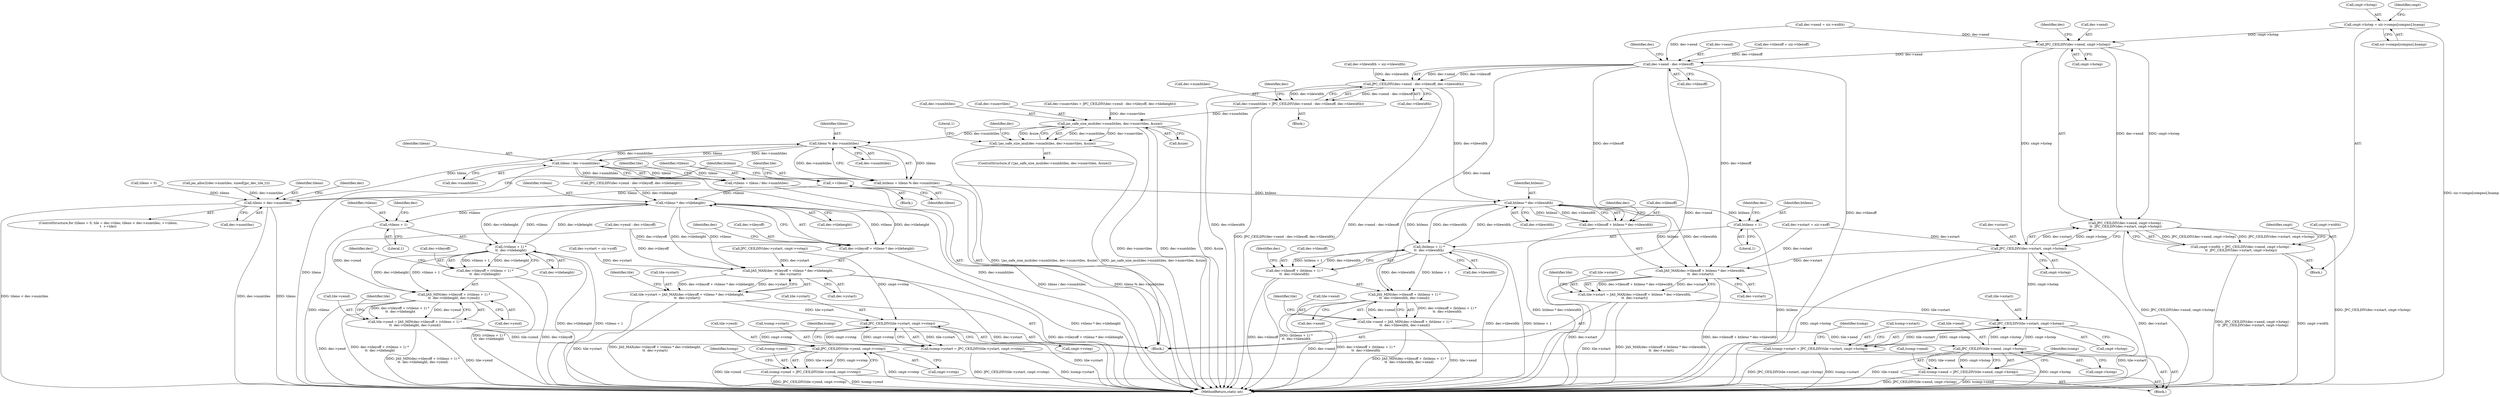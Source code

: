 digraph "0_jasper_d91198abd00fc435a397fe6bad906a4c1748e9cf@array" {
"1000258" [label="(Call,cmpt->hstep = siz->comps[compno].hsamp)"];
"1000285" [label="(Call,JPC_CEILDIV(dec->xend, cmpt->hstep))"];
"1000284" [label="(Call,JPC_CEILDIV(dec->xend, cmpt->hstep) -\n\t\t  JPC_CEILDIV(dec->xstart, cmpt->hstep))"];
"1000280" [label="(Call,cmpt->width = JPC_CEILDIV(dec->xend, cmpt->hstep) -\n\t\t  JPC_CEILDIV(dec->xstart, cmpt->hstep))"];
"1000292" [label="(Call,JPC_CEILDIV(dec->xstart, cmpt->hstep))"];
"1000463" [label="(Call,JAS_MAX(dec->tilexoff + htileno * dec->tilewidth,\n\t\t  dec->xstart))"];
"1000459" [label="(Call,tile->xstart = JAS_MAX(dec->tilexoff + htileno * dec->tilewidth,\n\t\t  dec->xstart))"];
"1000631" [label="(Call,JPC_CEILDIV(tile->xstart, cmpt->hstep))"];
"1000627" [label="(Call,tcomp->xstart = JPC_CEILDIV(tile->xstart, cmpt->hstep))"];
"1000653" [label="(Call,JPC_CEILDIV(tile->xend, cmpt->hstep))"];
"1000649" [label="(Call,tcomp->xend = JPC_CEILDIV(tile->xend, cmpt->hstep))"];
"1000338" [label="(Call,dec->xend - dec->tilexoff)"];
"1000337" [label="(Call,JPC_CEILDIV(dec->xend - dec->tilexoff, dec->tilewidth))"];
"1000333" [label="(Call,dec->numhtiles = JPC_CEILDIV(dec->xend - dec->tilexoff, dec->tilewidth))"];
"1000365" [label="(Call,jas_safe_size_mul(dec->numhtiles, dec->numvtiles, &size))"];
"1000364" [label="(Call,!jas_safe_size_mul(dec->numhtiles, dec->numvtiles, &size))"];
"1000437" [label="(Call,tileno % dec->numhtiles)"];
"1000435" [label="(Call,htileno = tileno % dec->numhtiles)"];
"1000468" [label="(Call,htileno * dec->tilewidth)"];
"1000464" [label="(Call,dec->tilexoff + htileno * dec->tilewidth)"];
"1000502" [label="(Call,(htileno + 1) *\n\t\t  dec->tilewidth)"];
"1000497" [label="(Call,JAS_MIN(dec->tilexoff + (htileno + 1) *\n\t\t  dec->tilewidth, dec->xend))"];
"1000493" [label="(Call,tile->xend = JAS_MIN(dec->tilexoff + (htileno + 1) *\n\t\t  dec->tilewidth, dec->xend))"];
"1000498" [label="(Call,dec->tilexoff + (htileno + 1) *\n\t\t  dec->tilewidth)"];
"1000503" [label="(Call,htileno + 1)"];
"1000444" [label="(Call,tileno / dec->numhtiles)"];
"1000430" [label="(Call,++tileno)"];
"1000424" [label="(Call,tileno < dec->numtiles)"];
"1000442" [label="(Call,vtileno = tileno / dec->numhtiles)"];
"1000485" [label="(Call,vtileno * dec->tileheight)"];
"1000480" [label="(Call,JAS_MAX(dec->tileyoff + vtileno * dec->tileheight,\n\t\t  dec->ystart))"];
"1000476" [label="(Call,tile->ystart = JAS_MAX(dec->tileyoff + vtileno * dec->tileheight,\n\t\t  dec->ystart))"];
"1000642" [label="(Call,JPC_CEILDIV(tile->ystart, cmpt->vstep))"];
"1000638" [label="(Call,tcomp->ystart = JPC_CEILDIV(tile->ystart, cmpt->vstep))"];
"1000664" [label="(Call,JPC_CEILDIV(tile->yend, cmpt->vstep))"];
"1000660" [label="(Call,tcomp->yend = JPC_CEILDIV(tile->yend, cmpt->vstep))"];
"1000481" [label="(Call,dec->tileyoff + vtileno * dec->tileheight)"];
"1000521" [label="(Call,(vtileno + 1) *\n\t\t  dec->tileheight)"];
"1000516" [label="(Call,JAS_MIN(dec->tileyoff + (vtileno + 1) *\n\t\t  dec->tileheight, dec->yend))"];
"1000512" [label="(Call,tile->yend = JAS_MIN(dec->tileyoff + (vtileno + 1) *\n\t\t  dec->tileheight, dec->yend))"];
"1000517" [label="(Call,dec->tileyoff + (vtileno + 1) *\n\t\t  dec->tileheight)"];
"1000522" [label="(Call,vtileno + 1)"];
"1000678" [label="(Identifier,dec)"];
"1000611" [label="(Block,)"];
"1000150" [label="(Call,dec->tilewidth = siz->tilewidth)"];
"1000478" [label="(Identifier,tile)"];
"1000673" [label="(Identifier,tcomp)"];
"1000482" [label="(Call,dec->tileyoff)"];
"1000639" [label="(Call,tcomp->ystart)"];
"1000280" [label="(Call,cmpt->width = JPC_CEILDIV(dec->xend, cmpt->hstep) -\n\t\t  JPC_CEILDIV(dec->xstart, cmpt->hstep))"];
"1000498" [label="(Call,dec->tilexoff + (htileno + 1) *\n\t\t  dec->tilewidth)"];
"1000490" [label="(Call,dec->ystart)"];
"1000435" [label="(Call,htileno = tileno % dec->numhtiles)"];
"1000654" [label="(Call,tile->xend)"];
"1000437" [label="(Call,tileno % dec->numhtiles)"];
"1000292" [label="(Call,JPC_CEILDIV(dec->xstart, cmpt->hstep))"];
"1000473" [label="(Call,dec->xstart)"];
"1000377" [label="(Literal,1)"];
"1000529" [label="(Identifier,dec)"];
"1000281" [label="(Call,cmpt->width)"];
"1000514" [label="(Identifier,tile)"];
"1000345" [label="(Call,dec->tilewidth)"];
"1000439" [label="(Call,dec->numhtiles)"];
"1000504" [label="(Identifier,htileno)"];
"1000366" [label="(Call,dec->numhtiles)"];
"1000426" [label="(Call,dec->numtiles)"];
"1000469" [label="(Identifier,htileno)"];
"1000369" [label="(Call,dec->numvtiles)"];
"1000487" [label="(Call,dec->tileheight)"];
"1000485" [label="(Call,vtileno * dec->tileheight)"];
"1000463" [label="(Call,JAS_MAX(dec->tilexoff + htileno * dec->tilewidth,\n\t\t  dec->xstart))"];
"1000512" [label="(Call,tile->yend = JAS_MIN(dec->tileyoff + (vtileno + 1) *\n\t\t  dec->tileheight, dec->yend))"];
"1000438" [label="(Identifier,tileno)"];
"1000436" [label="(Identifier,htileno)"];
"1000380" [label="(Identifier,dec)"];
"1000495" [label="(Identifier,tile)"];
"1000434" [label="(Block,)"];
"1000493" [label="(Call,tile->xend = JAS_MIN(dec->tilexoff + (htileno + 1) *\n\t\t  dec->tilewidth, dec->xend))"];
"1000657" [label="(Call,cmpt->hstep)"];
"1000293" [label="(Call,dec->xstart)"];
"1000522" [label="(Call,vtileno + 1)"];
"1000497" [label="(Call,JAS_MIN(dec->tilexoff + (htileno + 1) *\n\t\t  dec->tilewidth, dec->xend))"];
"1000627" [label="(Call,tcomp->xstart = JPC_CEILDIV(tile->xstart, cmpt->hstep))"];
"1000518" [label="(Call,dec->tileyoff)"];
"1000430" [label="(Call,++tileno)"];
"1000104" [label="(Block,)"];
"1000528" [label="(Call,dec->yend)"];
"1000649" [label="(Call,tcomp->xend = JPC_CEILDIV(tile->xend, cmpt->hstep))"];
"1000294" [label="(Identifier,dec)"];
"1000635" [label="(Call,cmpt->hstep)"];
"1000286" [label="(Call,dec->xend)"];
"1000499" [label="(Call,dec->tilexoff)"];
"1000339" [label="(Call,dec->xend)"];
"1000660" [label="(Call,tcomp->yend = JPC_CEILDIV(tile->yend, cmpt->vstep))"];
"1000464" [label="(Call,dec->tilexoff + htileno * dec->tilewidth)"];
"1000468" [label="(Call,htileno * dec->tilewidth)"];
"1000364" [label="(Call,!jas_safe_size_mul(dec->numhtiles, dec->numvtiles, &size))"];
"1000363" [label="(ControlStructure,if (!jas_safe_size_mul(dec->numhtiles, dec->numvtiles, &size)))"];
"1000510" [label="(Identifier,dec)"];
"1000523" [label="(Identifier,vtileno)"];
"1000350" [label="(Identifier,dec)"];
"1000164" [label="(Call,dec->tilexoff = siz->tilexoff)"];
"1000503" [label="(Call,htileno + 1)"];
"1000346" [label="(Identifier,dec)"];
"1000284" [label="(Call,JPC_CEILDIV(dec->xend, cmpt->hstep) -\n\t\t  JPC_CEILDIV(dec->xstart, cmpt->hstep))"];
"1000259" [label="(Call,cmpt->hstep)"];
"1000526" [label="(Identifier,dec)"];
"1000643" [label="(Call,tile->ystart)"];
"1000235" [label="(Block,)"];
"1000333" [label="(Call,dec->numhtiles = JPC_CEILDIV(dec->xend - dec->tilexoff, dec->tilewidth))"];
"1000342" [label="(Call,dec->tilexoff)"];
"1000474" [label="(Identifier,dec)"];
"1000662" [label="(Identifier,tcomp)"];
"1000451" [label="(Identifier,tile)"];
"1000646" [label="(Call,cmpt->vstep)"];
"1000507" [label="(Identifier,dec)"];
"1000470" [label="(Call,dec->tilewidth)"];
"1000129" [label="(Call,dec->ystart = siz->yoff)"];
"1000494" [label="(Call,tile->xend)"];
"1000352" [label="(Call,JPC_CEILDIV(dec->yend - dec->tileyoff, dec->tileheight))"];
"1000651" [label="(Identifier,tcomp)"];
"1000311" [label="(Call,JPC_CEILDIV(dec->ystart, cmpt->vstep))"];
"1000424" [label="(Call,tileno < dec->numtiles)"];
"1000688" [label="(MethodReturn,static int)"];
"1000481" [label="(Call,dec->tileyoff + vtileno * dec->tileheight)"];
"1000122" [label="(Call,dec->xstart = siz->xoff)"];
"1000628" [label="(Call,tcomp->xstart)"];
"1000642" [label="(Call,JPC_CEILDIV(tile->ystart, cmpt->vstep))"];
"1000136" [label="(Call,dec->xend = siz->width)"];
"1000668" [label="(Call,cmpt->vstep)"];
"1000296" [label="(Call,cmpt->hstep)"];
"1000480" [label="(Call,JAS_MAX(dec->tileyoff + vtileno * dec->tileheight,\n\t\t  dec->ystart))"];
"1000445" [label="(Identifier,tileno)"];
"1000338" [label="(Call,dec->xend - dec->tilexoff)"];
"1000348" [label="(Call,dec->numvtiles = JPC_CEILDIV(dec->yend - dec->tileyoff, dec->tileheight))"];
"1000661" [label="(Call,tcomp->yend)"];
"1000443" [label="(Identifier,vtileno)"];
"1000650" [label="(Call,tcomp->xend)"];
"1000477" [label="(Call,tile->ystart)"];
"1000429" [label="(Block,)"];
"1000431" [label="(Identifier,tileno)"];
"1000638" [label="(Call,tcomp->ystart = JPC_CEILDIV(tile->ystart, cmpt->vstep))"];
"1000446" [label="(Call,dec->numhtiles)"];
"1000513" [label="(Call,tile->yend)"];
"1000665" [label="(Call,tile->yend)"];
"1000509" [label="(Call,dec->xend)"];
"1000460" [label="(Call,tile->xstart)"];
"1000524" [label="(Literal,1)"];
"1000476" [label="(Call,tile->ystart = JAS_MAX(dec->tileyoff + vtileno * dec->tileheight,\n\t\t  dec->ystart))"];
"1000653" [label="(Call,JPC_CEILDIV(tile->xend, cmpt->hstep))"];
"1000486" [label="(Identifier,vtileno)"];
"1000459" [label="(Call,tile->xstart = JAS_MAX(dec->tilexoff + htileno * dec->tilewidth,\n\t\t  dec->xstart))"];
"1000491" [label="(Identifier,dec)"];
"1000433" [label="(Identifier,tile)"];
"1000365" [label="(Call,jas_safe_size_mul(dec->numhtiles, dec->numvtiles, &size))"];
"1000425" [label="(Identifier,tileno)"];
"1000271" [label="(Identifier,cmpt)"];
"1000416" [label="(Call,tileno = 0)"];
"1000465" [label="(Call,dec->tilexoff)"];
"1000664" [label="(Call,JPC_CEILDIV(tile->yend, cmpt->vstep))"];
"1000517" [label="(Call,dec->tileyoff + (vtileno + 1) *\n\t\t  dec->tileheight)"];
"1000506" [label="(Call,dec->tilewidth)"];
"1000334" [label="(Call,dec->numhtiles)"];
"1000444" [label="(Call,tileno / dec->numhtiles)"];
"1000525" [label="(Call,dec->tileheight)"];
"1000516" [label="(Call,JAS_MIN(dec->tileyoff + (vtileno + 1) *\n\t\t  dec->tileheight, dec->yend))"];
"1000502" [label="(Call,(htileno + 1) *\n\t\t  dec->tilewidth)"];
"1000262" [label="(Call,siz->comps[compno].hsamp)"];
"1000258" [label="(Call,cmpt->hstep = siz->comps[compno].hsamp)"];
"1000289" [label="(Call,cmpt->hstep)"];
"1000372" [label="(Call,&size)"];
"1000632" [label="(Call,tile->xstart)"];
"1000404" [label="(Call,jas_alloc2(dec->numtiles, sizeof(jpc_dec_tile_t)))"];
"1000533" [label="(Identifier,tile)"];
"1000631" [label="(Call,JPC_CEILDIV(tile->xstart, cmpt->hstep))"];
"1000301" [label="(Identifier,cmpt)"];
"1000337" [label="(Call,JPC_CEILDIV(dec->xend - dec->tilexoff, dec->tilewidth))"];
"1000442" [label="(Call,vtileno = tileno / dec->numhtiles)"];
"1000285" [label="(Call,JPC_CEILDIV(dec->xend, cmpt->hstep))"];
"1000414" [label="(ControlStructure,for (tileno = 0, tile = dec->tiles; tileno < dec->numtiles; ++tileno,\n\t  ++tile))"];
"1000505" [label="(Literal,1)"];
"1000353" [label="(Call,dec->yend - dec->tileyoff)"];
"1000640" [label="(Identifier,tcomp)"];
"1000521" [label="(Call,(vtileno + 1) *\n\t\t  dec->tileheight)"];
"1000258" -> "1000235"  [label="AST: "];
"1000258" -> "1000262"  [label="CFG: "];
"1000259" -> "1000258"  [label="AST: "];
"1000262" -> "1000258"  [label="AST: "];
"1000271" -> "1000258"  [label="CFG: "];
"1000258" -> "1000688"  [label="DDG: siz->comps[compno].hsamp"];
"1000258" -> "1000285"  [label="DDG: cmpt->hstep"];
"1000285" -> "1000284"  [label="AST: "];
"1000285" -> "1000289"  [label="CFG: "];
"1000286" -> "1000285"  [label="AST: "];
"1000289" -> "1000285"  [label="AST: "];
"1000294" -> "1000285"  [label="CFG: "];
"1000285" -> "1000284"  [label="DDG: dec->xend"];
"1000285" -> "1000284"  [label="DDG: cmpt->hstep"];
"1000136" -> "1000285"  [label="DDG: dec->xend"];
"1000285" -> "1000292"  [label="DDG: cmpt->hstep"];
"1000285" -> "1000338"  [label="DDG: dec->xend"];
"1000284" -> "1000280"  [label="AST: "];
"1000284" -> "1000292"  [label="CFG: "];
"1000292" -> "1000284"  [label="AST: "];
"1000280" -> "1000284"  [label="CFG: "];
"1000284" -> "1000688"  [label="DDG: JPC_CEILDIV(dec->xstart, cmpt->hstep)"];
"1000284" -> "1000688"  [label="DDG: JPC_CEILDIV(dec->xend, cmpt->hstep)"];
"1000284" -> "1000280"  [label="DDG: JPC_CEILDIV(dec->xend, cmpt->hstep)"];
"1000284" -> "1000280"  [label="DDG: JPC_CEILDIV(dec->xstart, cmpt->hstep)"];
"1000292" -> "1000284"  [label="DDG: dec->xstart"];
"1000292" -> "1000284"  [label="DDG: cmpt->hstep"];
"1000280" -> "1000235"  [label="AST: "];
"1000281" -> "1000280"  [label="AST: "];
"1000301" -> "1000280"  [label="CFG: "];
"1000280" -> "1000688"  [label="DDG: JPC_CEILDIV(dec->xend, cmpt->hstep) -\n\t\t  JPC_CEILDIV(dec->xstart, cmpt->hstep)"];
"1000280" -> "1000688"  [label="DDG: cmpt->width"];
"1000292" -> "1000296"  [label="CFG: "];
"1000293" -> "1000292"  [label="AST: "];
"1000296" -> "1000292"  [label="AST: "];
"1000292" -> "1000688"  [label="DDG: dec->xstart"];
"1000292" -> "1000688"  [label="DDG: cmpt->hstep"];
"1000122" -> "1000292"  [label="DDG: dec->xstart"];
"1000292" -> "1000463"  [label="DDG: dec->xstart"];
"1000292" -> "1000631"  [label="DDG: cmpt->hstep"];
"1000463" -> "1000459"  [label="AST: "];
"1000463" -> "1000473"  [label="CFG: "];
"1000464" -> "1000463"  [label="AST: "];
"1000473" -> "1000463"  [label="AST: "];
"1000459" -> "1000463"  [label="CFG: "];
"1000463" -> "1000688"  [label="DDG: dec->tilexoff + htileno * dec->tilewidth"];
"1000463" -> "1000688"  [label="DDG: dec->xstart"];
"1000463" -> "1000459"  [label="DDG: dec->tilexoff + htileno * dec->tilewidth"];
"1000463" -> "1000459"  [label="DDG: dec->xstart"];
"1000338" -> "1000463"  [label="DDG: dec->tilexoff"];
"1000468" -> "1000463"  [label="DDG: htileno"];
"1000468" -> "1000463"  [label="DDG: dec->tilewidth"];
"1000122" -> "1000463"  [label="DDG: dec->xstart"];
"1000459" -> "1000434"  [label="AST: "];
"1000460" -> "1000459"  [label="AST: "];
"1000478" -> "1000459"  [label="CFG: "];
"1000459" -> "1000688"  [label="DDG: tile->xstart"];
"1000459" -> "1000688"  [label="DDG: JAS_MAX(dec->tilexoff + htileno * dec->tilewidth,\n\t\t  dec->xstart)"];
"1000459" -> "1000631"  [label="DDG: tile->xstart"];
"1000631" -> "1000627"  [label="AST: "];
"1000631" -> "1000635"  [label="CFG: "];
"1000632" -> "1000631"  [label="AST: "];
"1000635" -> "1000631"  [label="AST: "];
"1000627" -> "1000631"  [label="CFG: "];
"1000631" -> "1000688"  [label="DDG: tile->xstart"];
"1000631" -> "1000627"  [label="DDG: tile->xstart"];
"1000631" -> "1000627"  [label="DDG: cmpt->hstep"];
"1000653" -> "1000631"  [label="DDG: cmpt->hstep"];
"1000631" -> "1000653"  [label="DDG: cmpt->hstep"];
"1000627" -> "1000611"  [label="AST: "];
"1000628" -> "1000627"  [label="AST: "];
"1000640" -> "1000627"  [label="CFG: "];
"1000627" -> "1000688"  [label="DDG: JPC_CEILDIV(tile->xstart, cmpt->hstep)"];
"1000627" -> "1000688"  [label="DDG: tcomp->xstart"];
"1000653" -> "1000649"  [label="AST: "];
"1000653" -> "1000657"  [label="CFG: "];
"1000654" -> "1000653"  [label="AST: "];
"1000657" -> "1000653"  [label="AST: "];
"1000649" -> "1000653"  [label="CFG: "];
"1000653" -> "1000688"  [label="DDG: cmpt->hstep"];
"1000653" -> "1000688"  [label="DDG: tile->xend"];
"1000653" -> "1000649"  [label="DDG: tile->xend"];
"1000653" -> "1000649"  [label="DDG: cmpt->hstep"];
"1000493" -> "1000653"  [label="DDG: tile->xend"];
"1000649" -> "1000611"  [label="AST: "];
"1000650" -> "1000649"  [label="AST: "];
"1000662" -> "1000649"  [label="CFG: "];
"1000649" -> "1000688"  [label="DDG: tcomp->xend"];
"1000649" -> "1000688"  [label="DDG: JPC_CEILDIV(tile->xend, cmpt->hstep)"];
"1000338" -> "1000337"  [label="AST: "];
"1000338" -> "1000342"  [label="CFG: "];
"1000339" -> "1000338"  [label="AST: "];
"1000342" -> "1000338"  [label="AST: "];
"1000346" -> "1000338"  [label="CFG: "];
"1000338" -> "1000688"  [label="DDG: dec->xend"];
"1000338" -> "1000688"  [label="DDG: dec->tilexoff"];
"1000338" -> "1000337"  [label="DDG: dec->xend"];
"1000338" -> "1000337"  [label="DDG: dec->tilexoff"];
"1000136" -> "1000338"  [label="DDG: dec->xend"];
"1000164" -> "1000338"  [label="DDG: dec->tilexoff"];
"1000338" -> "1000464"  [label="DDG: dec->tilexoff"];
"1000338" -> "1000497"  [label="DDG: dec->xend"];
"1000337" -> "1000333"  [label="AST: "];
"1000337" -> "1000345"  [label="CFG: "];
"1000345" -> "1000337"  [label="AST: "];
"1000333" -> "1000337"  [label="CFG: "];
"1000337" -> "1000688"  [label="DDG: dec->xend - dec->tilexoff"];
"1000337" -> "1000688"  [label="DDG: dec->tilewidth"];
"1000337" -> "1000333"  [label="DDG: dec->xend - dec->tilexoff"];
"1000337" -> "1000333"  [label="DDG: dec->tilewidth"];
"1000150" -> "1000337"  [label="DDG: dec->tilewidth"];
"1000337" -> "1000468"  [label="DDG: dec->tilewidth"];
"1000333" -> "1000104"  [label="AST: "];
"1000334" -> "1000333"  [label="AST: "];
"1000350" -> "1000333"  [label="CFG: "];
"1000333" -> "1000688"  [label="DDG: JPC_CEILDIV(dec->xend - dec->tilexoff, dec->tilewidth)"];
"1000333" -> "1000365"  [label="DDG: dec->numhtiles"];
"1000365" -> "1000364"  [label="AST: "];
"1000365" -> "1000372"  [label="CFG: "];
"1000366" -> "1000365"  [label="AST: "];
"1000369" -> "1000365"  [label="AST: "];
"1000372" -> "1000365"  [label="AST: "];
"1000364" -> "1000365"  [label="CFG: "];
"1000365" -> "1000688"  [label="DDG: dec->numvtiles"];
"1000365" -> "1000688"  [label="DDG: dec->numhtiles"];
"1000365" -> "1000688"  [label="DDG: &size"];
"1000365" -> "1000364"  [label="DDG: dec->numhtiles"];
"1000365" -> "1000364"  [label="DDG: dec->numvtiles"];
"1000365" -> "1000364"  [label="DDG: &size"];
"1000348" -> "1000365"  [label="DDG: dec->numvtiles"];
"1000365" -> "1000437"  [label="DDG: dec->numhtiles"];
"1000364" -> "1000363"  [label="AST: "];
"1000377" -> "1000364"  [label="CFG: "];
"1000380" -> "1000364"  [label="CFG: "];
"1000364" -> "1000688"  [label="DDG: jas_safe_size_mul(dec->numhtiles, dec->numvtiles, &size)"];
"1000364" -> "1000688"  [label="DDG: !jas_safe_size_mul(dec->numhtiles, dec->numvtiles, &size)"];
"1000437" -> "1000435"  [label="AST: "];
"1000437" -> "1000439"  [label="CFG: "];
"1000438" -> "1000437"  [label="AST: "];
"1000439" -> "1000437"  [label="AST: "];
"1000435" -> "1000437"  [label="CFG: "];
"1000437" -> "1000435"  [label="DDG: tileno"];
"1000437" -> "1000435"  [label="DDG: dec->numhtiles"];
"1000424" -> "1000437"  [label="DDG: tileno"];
"1000444" -> "1000437"  [label="DDG: dec->numhtiles"];
"1000437" -> "1000444"  [label="DDG: tileno"];
"1000437" -> "1000444"  [label="DDG: dec->numhtiles"];
"1000435" -> "1000434"  [label="AST: "];
"1000436" -> "1000435"  [label="AST: "];
"1000443" -> "1000435"  [label="CFG: "];
"1000435" -> "1000688"  [label="DDG: tileno % dec->numhtiles"];
"1000435" -> "1000468"  [label="DDG: htileno"];
"1000468" -> "1000464"  [label="AST: "];
"1000468" -> "1000470"  [label="CFG: "];
"1000469" -> "1000468"  [label="AST: "];
"1000470" -> "1000468"  [label="AST: "];
"1000464" -> "1000468"  [label="CFG: "];
"1000468" -> "1000464"  [label="DDG: htileno"];
"1000468" -> "1000464"  [label="DDG: dec->tilewidth"];
"1000502" -> "1000468"  [label="DDG: dec->tilewidth"];
"1000468" -> "1000502"  [label="DDG: htileno"];
"1000468" -> "1000502"  [label="DDG: dec->tilewidth"];
"1000468" -> "1000503"  [label="DDG: htileno"];
"1000465" -> "1000464"  [label="AST: "];
"1000474" -> "1000464"  [label="CFG: "];
"1000464" -> "1000688"  [label="DDG: htileno * dec->tilewidth"];
"1000502" -> "1000498"  [label="AST: "];
"1000502" -> "1000506"  [label="CFG: "];
"1000503" -> "1000502"  [label="AST: "];
"1000506" -> "1000502"  [label="AST: "];
"1000498" -> "1000502"  [label="CFG: "];
"1000502" -> "1000688"  [label="DDG: dec->tilewidth"];
"1000502" -> "1000688"  [label="DDG: htileno + 1"];
"1000502" -> "1000497"  [label="DDG: htileno + 1"];
"1000502" -> "1000497"  [label="DDG: dec->tilewidth"];
"1000502" -> "1000498"  [label="DDG: htileno + 1"];
"1000502" -> "1000498"  [label="DDG: dec->tilewidth"];
"1000497" -> "1000493"  [label="AST: "];
"1000497" -> "1000509"  [label="CFG: "];
"1000498" -> "1000497"  [label="AST: "];
"1000509" -> "1000497"  [label="AST: "];
"1000493" -> "1000497"  [label="CFG: "];
"1000497" -> "1000688"  [label="DDG: dec->xend"];
"1000497" -> "1000688"  [label="DDG: dec->tilexoff + (htileno + 1) *\n\t\t  dec->tilewidth"];
"1000497" -> "1000493"  [label="DDG: dec->tilexoff + (htileno + 1) *\n\t\t  dec->tilewidth"];
"1000497" -> "1000493"  [label="DDG: dec->xend"];
"1000493" -> "1000434"  [label="AST: "];
"1000494" -> "1000493"  [label="AST: "];
"1000514" -> "1000493"  [label="CFG: "];
"1000493" -> "1000688"  [label="DDG: tile->xend"];
"1000493" -> "1000688"  [label="DDG: JAS_MIN(dec->tilexoff + (htileno + 1) *\n\t\t  dec->tilewidth, dec->xend)"];
"1000499" -> "1000498"  [label="AST: "];
"1000510" -> "1000498"  [label="CFG: "];
"1000498" -> "1000688"  [label="DDG: (htileno + 1) *\n\t\t  dec->tilewidth"];
"1000498" -> "1000688"  [label="DDG: dec->tilexoff"];
"1000503" -> "1000505"  [label="CFG: "];
"1000504" -> "1000503"  [label="AST: "];
"1000505" -> "1000503"  [label="AST: "];
"1000507" -> "1000503"  [label="CFG: "];
"1000503" -> "1000688"  [label="DDG: htileno"];
"1000444" -> "1000442"  [label="AST: "];
"1000444" -> "1000446"  [label="CFG: "];
"1000445" -> "1000444"  [label="AST: "];
"1000446" -> "1000444"  [label="AST: "];
"1000442" -> "1000444"  [label="CFG: "];
"1000444" -> "1000688"  [label="DDG: dec->numhtiles"];
"1000444" -> "1000688"  [label="DDG: tileno"];
"1000444" -> "1000430"  [label="DDG: tileno"];
"1000444" -> "1000442"  [label="DDG: tileno"];
"1000444" -> "1000442"  [label="DDG: dec->numhtiles"];
"1000430" -> "1000429"  [label="AST: "];
"1000430" -> "1000431"  [label="CFG: "];
"1000431" -> "1000430"  [label="AST: "];
"1000433" -> "1000430"  [label="CFG: "];
"1000430" -> "1000424"  [label="DDG: tileno"];
"1000424" -> "1000414"  [label="AST: "];
"1000424" -> "1000426"  [label="CFG: "];
"1000425" -> "1000424"  [label="AST: "];
"1000426" -> "1000424"  [label="AST: "];
"1000436" -> "1000424"  [label="CFG: "];
"1000678" -> "1000424"  [label="CFG: "];
"1000424" -> "1000688"  [label="DDG: dec->numtiles"];
"1000424" -> "1000688"  [label="DDG: tileno"];
"1000424" -> "1000688"  [label="DDG: tileno < dec->numtiles"];
"1000416" -> "1000424"  [label="DDG: tileno"];
"1000404" -> "1000424"  [label="DDG: dec->numtiles"];
"1000442" -> "1000434"  [label="AST: "];
"1000443" -> "1000442"  [label="AST: "];
"1000451" -> "1000442"  [label="CFG: "];
"1000442" -> "1000688"  [label="DDG: tileno / dec->numhtiles"];
"1000442" -> "1000485"  [label="DDG: vtileno"];
"1000485" -> "1000481"  [label="AST: "];
"1000485" -> "1000487"  [label="CFG: "];
"1000486" -> "1000485"  [label="AST: "];
"1000487" -> "1000485"  [label="AST: "];
"1000481" -> "1000485"  [label="CFG: "];
"1000485" -> "1000480"  [label="DDG: vtileno"];
"1000485" -> "1000480"  [label="DDG: dec->tileheight"];
"1000485" -> "1000481"  [label="DDG: vtileno"];
"1000485" -> "1000481"  [label="DDG: dec->tileheight"];
"1000521" -> "1000485"  [label="DDG: dec->tileheight"];
"1000352" -> "1000485"  [label="DDG: dec->tileheight"];
"1000485" -> "1000521"  [label="DDG: vtileno"];
"1000485" -> "1000521"  [label="DDG: dec->tileheight"];
"1000485" -> "1000522"  [label="DDG: vtileno"];
"1000480" -> "1000476"  [label="AST: "];
"1000480" -> "1000490"  [label="CFG: "];
"1000481" -> "1000480"  [label="AST: "];
"1000490" -> "1000480"  [label="AST: "];
"1000476" -> "1000480"  [label="CFG: "];
"1000480" -> "1000688"  [label="DDG: dec->ystart"];
"1000480" -> "1000688"  [label="DDG: dec->tileyoff + vtileno * dec->tileheight"];
"1000480" -> "1000476"  [label="DDG: dec->tileyoff + vtileno * dec->tileheight"];
"1000480" -> "1000476"  [label="DDG: dec->ystart"];
"1000353" -> "1000480"  [label="DDG: dec->tileyoff"];
"1000129" -> "1000480"  [label="DDG: dec->ystart"];
"1000311" -> "1000480"  [label="DDG: dec->ystart"];
"1000476" -> "1000434"  [label="AST: "];
"1000477" -> "1000476"  [label="AST: "];
"1000495" -> "1000476"  [label="CFG: "];
"1000476" -> "1000688"  [label="DDG: tile->ystart"];
"1000476" -> "1000688"  [label="DDG: JAS_MAX(dec->tileyoff + vtileno * dec->tileheight,\n\t\t  dec->ystart)"];
"1000476" -> "1000642"  [label="DDG: tile->ystart"];
"1000642" -> "1000638"  [label="AST: "];
"1000642" -> "1000646"  [label="CFG: "];
"1000643" -> "1000642"  [label="AST: "];
"1000646" -> "1000642"  [label="AST: "];
"1000638" -> "1000642"  [label="CFG: "];
"1000642" -> "1000688"  [label="DDG: tile->ystart"];
"1000642" -> "1000638"  [label="DDG: tile->ystart"];
"1000642" -> "1000638"  [label="DDG: cmpt->vstep"];
"1000311" -> "1000642"  [label="DDG: cmpt->vstep"];
"1000664" -> "1000642"  [label="DDG: cmpt->vstep"];
"1000642" -> "1000664"  [label="DDG: cmpt->vstep"];
"1000638" -> "1000611"  [label="AST: "];
"1000639" -> "1000638"  [label="AST: "];
"1000651" -> "1000638"  [label="CFG: "];
"1000638" -> "1000688"  [label="DDG: tcomp->ystart"];
"1000638" -> "1000688"  [label="DDG: JPC_CEILDIV(tile->ystart, cmpt->vstep)"];
"1000664" -> "1000660"  [label="AST: "];
"1000664" -> "1000668"  [label="CFG: "];
"1000665" -> "1000664"  [label="AST: "];
"1000668" -> "1000664"  [label="AST: "];
"1000660" -> "1000664"  [label="CFG: "];
"1000664" -> "1000688"  [label="DDG: cmpt->vstep"];
"1000664" -> "1000688"  [label="DDG: tile->yend"];
"1000664" -> "1000660"  [label="DDG: tile->yend"];
"1000664" -> "1000660"  [label="DDG: cmpt->vstep"];
"1000512" -> "1000664"  [label="DDG: tile->yend"];
"1000660" -> "1000611"  [label="AST: "];
"1000661" -> "1000660"  [label="AST: "];
"1000673" -> "1000660"  [label="CFG: "];
"1000660" -> "1000688"  [label="DDG: JPC_CEILDIV(tile->yend, cmpt->vstep)"];
"1000660" -> "1000688"  [label="DDG: tcomp->yend"];
"1000482" -> "1000481"  [label="AST: "];
"1000491" -> "1000481"  [label="CFG: "];
"1000481" -> "1000688"  [label="DDG: vtileno * dec->tileheight"];
"1000353" -> "1000481"  [label="DDG: dec->tileyoff"];
"1000521" -> "1000517"  [label="AST: "];
"1000521" -> "1000525"  [label="CFG: "];
"1000522" -> "1000521"  [label="AST: "];
"1000525" -> "1000521"  [label="AST: "];
"1000517" -> "1000521"  [label="CFG: "];
"1000521" -> "1000688"  [label="DDG: dec->tileheight"];
"1000521" -> "1000688"  [label="DDG: vtileno + 1"];
"1000521" -> "1000516"  [label="DDG: vtileno + 1"];
"1000521" -> "1000516"  [label="DDG: dec->tileheight"];
"1000521" -> "1000517"  [label="DDG: vtileno + 1"];
"1000521" -> "1000517"  [label="DDG: dec->tileheight"];
"1000516" -> "1000512"  [label="AST: "];
"1000516" -> "1000528"  [label="CFG: "];
"1000517" -> "1000516"  [label="AST: "];
"1000528" -> "1000516"  [label="AST: "];
"1000512" -> "1000516"  [label="CFG: "];
"1000516" -> "1000688"  [label="DDG: dec->yend"];
"1000516" -> "1000688"  [label="DDG: dec->tileyoff + (vtileno + 1) *\n\t\t  dec->tileheight"];
"1000516" -> "1000512"  [label="DDG: dec->tileyoff + (vtileno + 1) *\n\t\t  dec->tileheight"];
"1000516" -> "1000512"  [label="DDG: dec->yend"];
"1000353" -> "1000516"  [label="DDG: dec->yend"];
"1000512" -> "1000434"  [label="AST: "];
"1000513" -> "1000512"  [label="AST: "];
"1000533" -> "1000512"  [label="CFG: "];
"1000512" -> "1000688"  [label="DDG: tile->yend"];
"1000512" -> "1000688"  [label="DDG: JAS_MIN(dec->tileyoff + (vtileno + 1) *\n\t\t  dec->tileheight, dec->yend)"];
"1000518" -> "1000517"  [label="AST: "];
"1000529" -> "1000517"  [label="CFG: "];
"1000517" -> "1000688"  [label="DDG: dec->tileyoff"];
"1000517" -> "1000688"  [label="DDG: (vtileno + 1) *\n\t\t  dec->tileheight"];
"1000522" -> "1000524"  [label="CFG: "];
"1000523" -> "1000522"  [label="AST: "];
"1000524" -> "1000522"  [label="AST: "];
"1000526" -> "1000522"  [label="CFG: "];
"1000522" -> "1000688"  [label="DDG: vtileno"];
}
